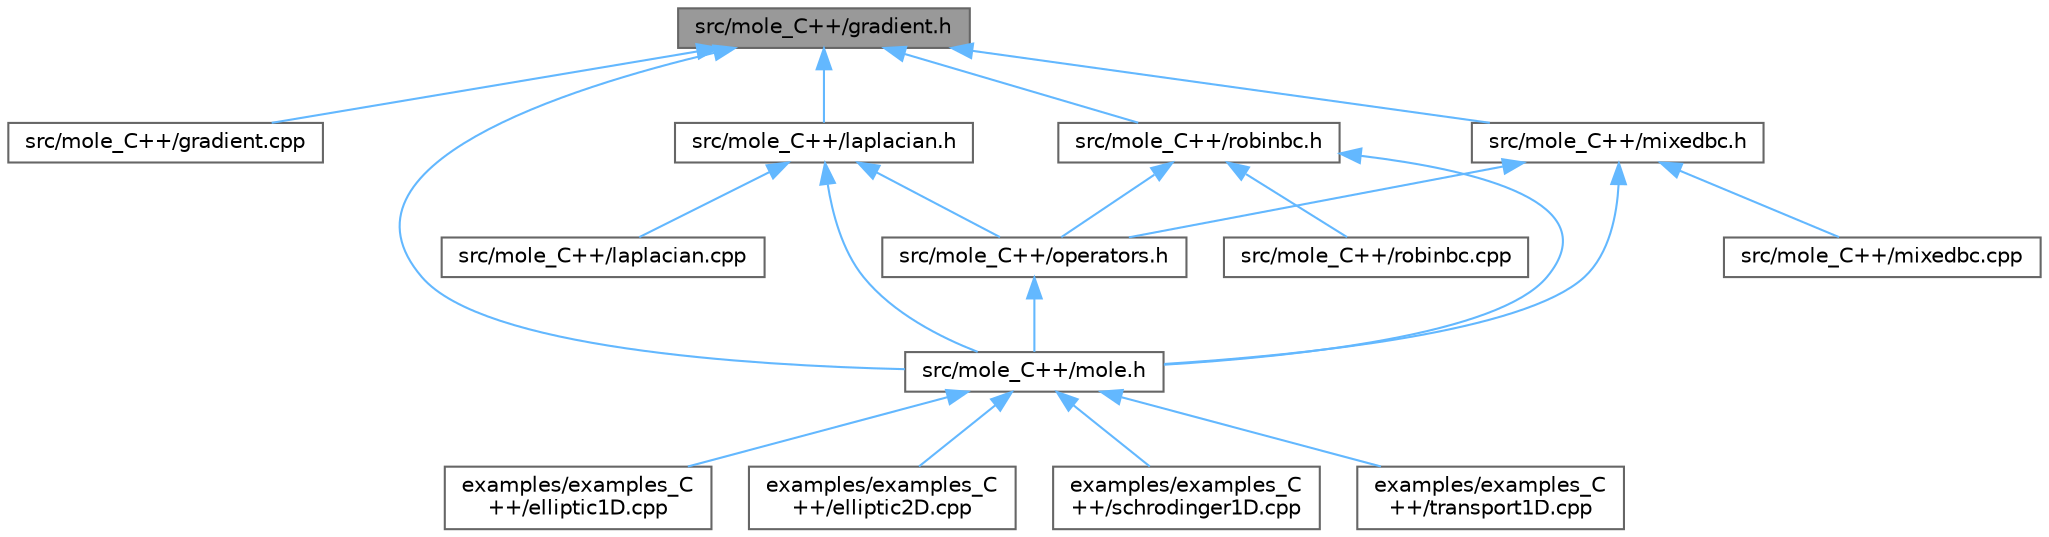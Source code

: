 digraph "src/mole_C++/gradient.h"
{
 // LATEX_PDF_SIZE
  bgcolor="transparent";
  edge [fontname=Helvetica,fontsize=10,labelfontname=Helvetica,labelfontsize=10];
  node [fontname=Helvetica,fontsize=10,shape=box,height=0.2,width=0.4];
  Node1 [id="Node000001",label="src/mole_C++/gradient.h",height=0.2,width=0.4,color="gray40", fillcolor="grey60", style="filled", fontcolor="black",tooltip="Mimetic Gradient Operators."];
  Node1 -> Node2 [id="edge1_Node000001_Node000002",dir="back",color="steelblue1",style="solid",tooltip=" "];
  Node2 [id="Node000002",label="src/mole_C++/gradient.cpp",height=0.2,width=0.4,color="grey40", fillcolor="white", style="filled",URL="$gradient_8cpp.html",tooltip="Mimetic Gradient Operators."];
  Node1 -> Node3 [id="edge2_Node000001_Node000003",dir="back",color="steelblue1",style="solid",tooltip=" "];
  Node3 [id="Node000003",label="src/mole_C++/laplacian.h",height=0.2,width=0.4,color="grey40", fillcolor="white", style="filled",URL="$laplacian_8h.html",tooltip="Mimetic Laplacian Class and Constructors."];
  Node3 -> Node4 [id="edge3_Node000003_Node000004",dir="back",color="steelblue1",style="solid",tooltip=" "];
  Node4 [id="Node000004",label="src/mole_C++/laplacian.cpp",height=0.2,width=0.4,color="grey40", fillcolor="white", style="filled",URL="$laplacian_8cpp.html",tooltip="Mimetic Laplacian Constructors."];
  Node3 -> Node5 [id="edge4_Node000003_Node000005",dir="back",color="steelblue1",style="solid",tooltip=" "];
  Node5 [id="Node000005",label="src/mole_C++/mole.h",height=0.2,width=0.4,color="grey40", fillcolor="white", style="filled",URL="$mole_8h.html",tooltip="Mimetic Operator Header File."];
  Node5 -> Node6 [id="edge5_Node000005_Node000006",dir="back",color="steelblue1",style="solid",tooltip=" "];
  Node6 [id="Node000006",label="examples/examples_C\l++/elliptic1D.cpp",height=0.2,width=0.4,color="grey40", fillcolor="white", style="filled",URL="$elliptic1D_8cpp.html",tooltip=" "];
  Node5 -> Node7 [id="edge6_Node000005_Node000007",dir="back",color="steelblue1",style="solid",tooltip=" "];
  Node7 [id="Node000007",label="examples/examples_C\l++/elliptic2D.cpp",height=0.2,width=0.4,color="grey40", fillcolor="white", style="filled",URL="$elliptic2D_8cpp.html",tooltip=" "];
  Node5 -> Node8 [id="edge7_Node000005_Node000008",dir="back",color="steelblue1",style="solid",tooltip=" "];
  Node8 [id="Node000008",label="examples/examples_C\l++/schrodinger1D.cpp",height=0.2,width=0.4,color="grey40", fillcolor="white", style="filled",URL="$schrodinger1D_8cpp.html",tooltip=" "];
  Node5 -> Node9 [id="edge8_Node000005_Node000009",dir="back",color="steelblue1",style="solid",tooltip=" "];
  Node9 [id="Node000009",label="examples/examples_C\l++/transport1D.cpp",height=0.2,width=0.4,color="grey40", fillcolor="white", style="filled",URL="$transport1D_8cpp.html",tooltip=" "];
  Node3 -> Node10 [id="edge9_Node000003_Node000010",dir="back",color="steelblue1",style="solid",tooltip=" "];
  Node10 [id="Node000010",label="src/mole_C++/operators.h",height=0.2,width=0.4,color="grey40", fillcolor="white", style="filled",URL="$operators_8h.html",tooltip="Sparse operation inline definitions for mimetic class constructions."];
  Node10 -> Node5 [id="edge10_Node000010_Node000005",dir="back",color="steelblue1",style="solid",tooltip=" "];
  Node1 -> Node11 [id="edge11_Node000001_Node000011",dir="back",color="steelblue1",style="solid",tooltip=" "];
  Node11 [id="Node000011",label="src/mole_C++/mixedbc.h",height=0.2,width=0.4,color="grey40", fillcolor="white", style="filled",URL="$mixedbc_8h.html",tooltip="Header file for the Mixed Boundary Condition operator."];
  Node11 -> Node12 [id="edge12_Node000011_Node000012",dir="back",color="steelblue1",style="solid",tooltip=" "];
  Node12 [id="Node000012",label="src/mole_C++/mixedbc.cpp",height=0.2,width=0.4,color="grey40", fillcolor="white", style="filled",URL="$mixedbc_8cpp.html",tooltip=" "];
  Node11 -> Node5 [id="edge13_Node000011_Node000005",dir="back",color="steelblue1",style="solid",tooltip=" "];
  Node11 -> Node10 [id="edge14_Node000011_Node000010",dir="back",color="steelblue1",style="solid",tooltip=" "];
  Node1 -> Node5 [id="edge15_Node000001_Node000005",dir="back",color="steelblue1",style="solid",tooltip=" "];
  Node1 -> Node13 [id="edge16_Node000001_Node000013",dir="back",color="steelblue1",style="solid",tooltip=" "];
  Node13 [id="Node000013",label="src/mole_C++/robinbc.h",height=0.2,width=0.4,color="grey40", fillcolor="white", style="filled",URL="$robinbc_8h.html",tooltip=" "];
  Node13 -> Node5 [id="edge17_Node000013_Node000005",dir="back",color="steelblue1",style="solid",tooltip=" "];
  Node13 -> Node10 [id="edge18_Node000013_Node000010",dir="back",color="steelblue1",style="solid",tooltip=" "];
  Node13 -> Node14 [id="edge19_Node000013_Node000014",dir="back",color="steelblue1",style="solid",tooltip=" "];
  Node14 [id="Node000014",label="src/mole_C++/robinbc.cpp",height=0.2,width=0.4,color="grey40", fillcolor="white", style="filled",URL="$robinbc_8cpp.html",tooltip="Robin Boundary Condition Class functions."];
}
